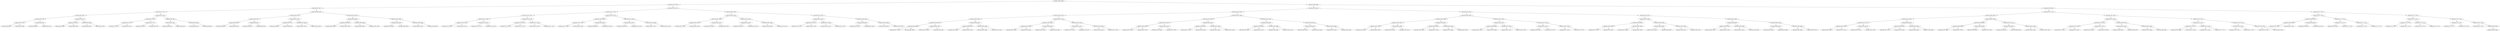 digraph G{
1318997209 [label="Node{data=[4386, 4386]}"]
1318997209 -> 297924141
297924141 [label="Node{data=[2700, 2700]}"]
297924141 -> 1558595783
1558595783 [label="Node{data=[987, 987]}"]
1558595783 -> 747897774
747897774 [label="Node{data=[971, 971]}"]
747897774 -> 273709665
273709665 [label="Node{data=[963, 963]}"]
273709665 -> 247371480
247371480 [label="Node{data=[959, 959]}"]
247371480 -> 1617975224
1617975224 [label="Node{data=[957, 957]}"]
1617975224 -> 1819652459
1819652459 [label="Node{data=[956, 956]}"]
1617975224 -> 2137345526
2137345526 [label="Node{data=[958, 958]}"]
247371480 -> 85396628
85396628 [label="Node{data=[961, 961]}"]
85396628 -> 1740129817
1740129817 [label="Node{data=[960, 960]}"]
85396628 -> 646401388
646401388 [label="Node{data=[962, 962]}"]
273709665 -> 1935195831
1935195831 [label="Node{data=[967, 967]}"]
1935195831 -> 1310097380
1310097380 [label="Node{data=[965, 965]}"]
1310097380 -> 1807442097
1807442097 [label="Node{data=[964, 964]}"]
1310097380 -> 2001452167
2001452167 [label="Node{data=[966, 966]}"]
1935195831 -> 1104153055
1104153055 [label="Node{data=[969, 969]}"]
1104153055 -> 1011132254
1011132254 [label="Node{data=[968, 968]}"]
1104153055 -> 214623887
214623887 [label="Node{data=[970, 970]}"]
747897774 -> 651156501
651156501 [label="Node{data=[979, 979]}"]
651156501 -> 1729148898
1729148898 [label="Node{data=[975, 975]}"]
1729148898 -> 2130153993
2130153993 [label="Node{data=[973, 973]}"]
2130153993 -> 634580422
634580422 [label="Node{data=[972, 972]}"]
2130153993 -> 2108011037
2108011037 [label="Node{data=[974, 974]}"]
1729148898 -> 535344620
535344620 [label="Node{data=[977, 977]}"]
535344620 -> 1573723074
1573723074 [label="Node{data=[976, 976]}"]
535344620 -> 1875075424
1875075424 [label="Node{data=[978, 978]}"]
651156501 -> 1067844575
1067844575 [label="Node{data=[983, 983]}"]
1067844575 -> 1698403858
1698403858 [label="Node{data=[981, 981]}"]
1698403858 -> 1352503932
1352503932 [label="Node{data=[980, 980]}"]
1698403858 -> 606155118
606155118 [label="Node{data=[982, 982]}"]
1067844575 -> 731281102
731281102 [label="Node{data=[985, 985]}"]
731281102 -> 304414376
304414376 [label="Node{data=[984, 984]}"]
731281102 -> 781615330
781615330 [label="Node{data=[986, 986]}"]
1558595783 -> 51478047
51478047 [label="Node{data=[2684, 2684]}"]
51478047 -> 464079029
464079029 [label="Node{data=[995, 995]}"]
464079029 -> 776807638
776807638 [label="Node{data=[991, 991]}"]
776807638 -> 885399661
885399661 [label="Node{data=[989, 989]}"]
885399661 -> 1009729900
1009729900 [label="Node{data=[988, 988]}"]
885399661 -> 1838303932
1838303932 [label="Node{data=[990, 990]}"]
776807638 -> 717142092
717142092 [label="Node{data=[993, 993]}"]
717142092 -> 796799038
796799038 [label="Node{data=[992, 992]}"]
717142092 -> 1763455132
1763455132 [label="Node{data=[994, 994]}"]
464079029 -> 371478697
371478697 [label="Node{data=[1000, 1000]}"]
371478697 -> 1233643257
1233643257 [label="Node{data=[997, 997]}"]
1233643257 -> 396808247
396808247 [label="Node{data=[996, 996]}"]
1233643257 -> 532056719
532056719 [label="Node{data=[998, 998]}"]
371478697 -> 732115144
732115144 [label="Node{data=[2682, 2682]}"]
732115144 -> 1566948203
1566948203 [label="Node{data=[2203, 2203]}"]
732115144 -> 2095312792
2095312792 [label="Node{data=[2683, 2683]}"]
51478047 -> 1470820473
1470820473 [label="Node{data=[2692, 2692]}"]
1470820473 -> 1698545460
1698545460 [label="Node{data=[2688, 2688]}"]
1698545460 -> 359919131
359919131 [label="Node{data=[2686, 2686]}"]
359919131 -> 1989102594
1989102594 [label="Node{data=[2685, 2685]}"]
359919131 -> 1982219154
1982219154 [label="Node{data=[2687, 2687]}"]
1698545460 -> 2120914557
2120914557 [label="Node{data=[2690, 2690]}"]
2120914557 -> 1952693405
1952693405 [label="Node{data=[2689, 2689]}"]
2120914557 -> 2013270351
2013270351 [label="Node{data=[2691, 2691]}"]
1470820473 -> 1014953742
1014953742 [label="Node{data=[2696, 2696]}"]
1014953742 -> 369973122
369973122 [label="Node{data=[2694, 2694]}"]
369973122 -> 2137233034
2137233034 [label="Node{data=[2693, 2693]}"]
369973122 -> 126974528
126974528 [label="Node{data=[2695, 2695]}"]
1014953742 -> 1285307195
1285307195 [label="Node{data=[2698, 2698]}"]
1285307195 -> 819057773
819057773 [label="Node{data=[2697, 2697]}"]
1285307195 -> 1399178043
1399178043 [label="Node{data=[2699, 2699]}"]
297924141 -> 1605038189
1605038189 [label="Node{data=[3420, 3420]}"]
1605038189 -> 1925336384
1925336384 [label="Node{data=[2752, 2752]}"]
1925336384 -> 1276026313
1276026313 [label="Node{data=[2744, 2744]}"]
1276026313 -> 823128936
823128936 [label="Node{data=[2740, 2740]}"]
823128936 -> 967722172
967722172 [label="Node{data=[2738, 2738]}"]
967722172 -> 1508292228
1508292228 [label="Node{data=[2703, 2703]}"]
967722172 -> 1631488164
1631488164 [label="Node{data=[2739, 2739]}"]
823128936 -> 803513176
803513176 [label="Node{data=[2742, 2742]}"]
803513176 -> 1688504764
1688504764 [label="Node{data=[2741, 2741]}"]
803513176 -> 144331066
144331066 [label="Node{data=[2743, 2743]}"]
1276026313 -> 494179109
494179109 [label="Node{data=[2748, 2748]}"]
494179109 -> 394268080
394268080 [label="Node{data=[2746, 2746]}"]
394268080 -> 1470730133
1470730133 [label="Node{data=[2745, 2745]}"]
394268080 -> 232785883
232785883 [label="Node{data=[2747, 2747]}"]
494179109 -> 884228345
884228345 [label="Node{data=[2750, 2750]}"]
884228345 -> 592324178
592324178 [label="Node{data=[2749, 2749]}"]
884228345 -> 939577481
939577481 [label="Node{data=[2751, 2751]}"]
1925336384 -> 894682765
894682765 [label="Node{data=[3412, 3412]}"]
894682765 -> 595000150
595000150 [label="Node{data=[2944, 2944]}"]
595000150 -> 1901602268
1901602268 [label="Node{data=[2755, 2755]}"]
1901602268 -> 1331832806
1331832806 [label="Node{data=[2753, 2753]}"]
1901602268 -> 1689184041
1689184041 [label="Node{data=[2943, 2943]}"]
595000150 -> 1880497313
1880497313 [label="Node{data=[2946, 2946]}"]
1880497313 -> 1079030202
1079030202 [label="Node{data=[2945, 2945]}"]
1880497313 -> 508814145
508814145 [label="Node{data=[2947, 2947]}"]
894682765 -> 223856653
223856653 [label="Node{data=[3416, 3416]}"]
223856653 -> 1306799634
1306799634 [label="Node{data=[3414, 3414]}"]
1306799634 -> 142383989
142383989 [label="Node{data=[3413, 3413]}"]
1306799634 -> 154417360
154417360 [label="Node{data=[3415, 3415]}"]
223856653 -> 982552155
982552155 [label="Node{data=[3418, 3418]}"]
982552155 -> 1449702309
1449702309 [label="Node{data=[3417, 3417]}"]
982552155 -> 975387950
975387950 [label="Node{data=[3419, 3419]}"]
1605038189 -> 309948418
309948418 [label="Node{data=[4365, 4365]}"]
309948418 -> 749065792
749065792 [label="Node{data=[4254, 4254]}"]
749065792 -> 1069788650
1069788650 [label="Node{data=[3424, 3424]}"]
1069788650 -> 472526193
472526193 [label="Node{data=[3422, 3422]}"]
472526193 -> 1166718870
1166718870 [label="Node{data=[3421, 3421]}"]
472526193 -> 1193246385
1193246385 [label="Node{data=[3423, 3423]}"]
1069788650 -> 1704015685
1704015685 [label="Node{data=[3426, 3426]}"]
1704015685 -> 681430819
681430819 [label="Node{data=[3425, 3425]}"]
1704015685 -> 951839649
951839649 [label="Node{data=[3430, 3430]}"]
749065792 -> 74309873
74309873 [label="Node{data=[4328, 4328]}"]
74309873 -> 1747633190
1747633190 [label="Node{data=[4326, 4326]}"]
1747633190 -> 780724951
780724951 [label="Node{data=[4325, 4325]}"]
1747633190 -> 1225390660
1225390660 [label="Node{data=[4327, 4327]}"]
74309873 -> 579396092
579396092 [label="Node{data=[4330, 4330]}"]
579396092 -> 473766527
473766527 [label="Node{data=[4329, 4329]}"]
579396092 -> 1963623805
1963623805 [label="Node{data=[4331, 4331]}"]
309948418 -> 1935116866
1935116866 [label="Node{data=[4378, 4378]}"]
1935116866 -> 380965589
380965589 [label="Node{data=[4374, 4374]}"]
380965589 -> 1647250590
1647250590 [label="Node{data=[4372, 4372]}"]
1647250590 -> 1127177419
1127177419 [label="Node{data=[4371, 4371]}"]
1647250590 -> 208001910
208001910 [label="Node{data=[4373, 4373]}"]
380965589 -> 846746517
846746517 [label="Node{data=[4376, 4376]}"]
846746517 -> 682226360
682226360 [label="Node{data=[4375, 4375]}"]
846746517 -> 299448930
299448930 [label="Node{data=[4377, 4377]}"]
1935116866 -> 868613444
868613444 [label="Node{data=[4382, 4382]}"]
868613444 -> 1129440338
1129440338 [label="Node{data=[4380, 4380]}"]
1129440338 -> 604693170
604693170 [label="Node{data=[4379, 4379]}"]
1129440338 -> 2086192763
2086192763 [label="Node{data=[4381, 4381]}"]
868613444 -> 1617640297
1617640297 [label="Node{data=[4384, 4384]}"]
1617640297 -> 752103490
752103490 [label="Node{data=[4383, 4383]}"]
1617640297 -> 1605912600
1605912600 [label="Node{data=[4385, 4385]}"]
1318997209 -> 1701389962
1701389962 [label="Node{data=[4668, 4668]}"]
1701389962 -> 1558243645
1558243645 [label="Node{data=[4450, 4450]}"]
1558243645 -> 1371247811
1371247811 [label="Node{data=[4418, 4418]}"]
1371247811 -> 1281289828
1281289828 [label="Node{data=[4402, 4402]}"]
1281289828 -> 1613745171
1613745171 [label="Node{data=[4394, 4394]}"]
1613745171 -> 1004365866
1004365866 [label="Node{data=[4390, 4390]}"]
1004365866 -> 911080990
911080990 [label="Node{data=[4388, 4388]}"]
911080990 -> 232459133
232459133 [label="Node{data=[4387, 4387]}"]
911080990 -> 327815553
327815553 [label="Node{data=[4389, 4389]}"]
1004365866 -> 1137096674
1137096674 [label="Node{data=[4392, 4392]}"]
1137096674 -> 446831754
446831754 [label="Node{data=[4391, 4391]}"]
1137096674 -> 1341619264
1341619264 [label="Node{data=[4393, 4393]}"]
1613745171 -> 213023270
213023270 [label="Node{data=[4398, 4398]}"]
213023270 -> 2050864629
2050864629 [label="Node{data=[4396, 4396]}"]
2050864629 -> 1886498932
1886498932 [label="Node{data=[4395, 4395]}"]
2050864629 -> 68212550
68212550 [label="Node{data=[4397, 4397]}"]
213023270 -> 460127912
460127912 [label="Node{data=[4400, 4400]}"]
460127912 -> 208237101
208237101 [label="Node{data=[4399, 4399]}"]
460127912 -> 1902543300
1902543300 [label="Node{data=[4401, 4401]}"]
1281289828 -> 1934541385
1934541385 [label="Node{data=[4410, 4410]}"]
1934541385 -> 262929206
262929206 [label="Node{data=[4406, 4406]}"]
262929206 -> 1217661172
1217661172 [label="Node{data=[4404, 4404]}"]
1217661172 -> 230279299
230279299 [label="Node{data=[4403, 4403]}"]
1217661172 -> 140517367
140517367 [label="Node{data=[4405, 4405]}"]
262929206 -> 1489123206
1489123206 [label="Node{data=[4408, 4408]}"]
1489123206 -> 821643202
821643202 [label="Node{data=[4407, 4407]}"]
1489123206 -> 1942453390
1942453390 [label="Node{data=[4409, 4409]}"]
1934541385 -> 2077248166
2077248166 [label="Node{data=[4414, 4414]}"]
2077248166 -> 854010973
854010973 [label="Node{data=[4412, 4412]}"]
854010973 -> 1213901460
1213901460 [label="Node{data=[4411, 4411]}"]
854010973 -> 3251229
3251229 [label="Node{data=[4413, 4413]}"]
2077248166 -> 2043507655
2043507655 [label="Node{data=[4416, 4416]}"]
2043507655 -> 1925393767
1925393767 [label="Node{data=[4415, 4415]}"]
2043507655 -> 1875912609
1875912609 [label="Node{data=[4417, 4417]}"]
1371247811 -> 1661833010
1661833010 [label="Node{data=[4434, 4434]}"]
1661833010 -> 1909234655
1909234655 [label="Node{data=[4426, 4426]}"]
1909234655 -> 437205140
437205140 [label="Node{data=[4422, 4422]}"]
437205140 -> 1947003227
1947003227 [label="Node{data=[4420, 4420]}"]
1947003227 -> 2071432439
2071432439 [label="Node{data=[4419, 4419]}"]
1947003227 -> 1861284389
1861284389 [label="Node{data=[4421, 4421]}"]
437205140 -> 232307959
232307959 [label="Node{data=[4424, 4424]}"]
232307959 -> 512608806
512608806 [label="Node{data=[4423, 4423]}"]
232307959 -> 1499131188
1499131188 [label="Node{data=[4425, 4425]}"]
1909234655 -> 810700256
810700256 [label="Node{data=[4430, 4430]}"]
810700256 -> 2024103961
2024103961 [label="Node{data=[4428, 4428]}"]
2024103961 -> 134826449
134826449 [label="Node{data=[4427, 4427]}"]
2024103961 -> 104085161
104085161 [label="Node{data=[4429, 4429]}"]
810700256 -> 606815938
606815938 [label="Node{data=[4432, 4432]}"]
606815938 -> 2010992630
2010992630 [label="Node{data=[4431, 4431]}"]
606815938 -> 903399197
903399197 [label="Node{data=[4433, 4433]}"]
1661833010 -> 318652017
318652017 [label="Node{data=[4442, 4442]}"]
318652017 -> 1822255034
1822255034 [label="Node{data=[4438, 4438]}"]
1822255034 -> 1906452256
1906452256 [label="Node{data=[4436, 4436]}"]
1906452256 -> 45213222
45213222 [label="Node{data=[4435, 4435]}"]
1906452256 -> 1642024375
1642024375 [label="Node{data=[4437, 4437]}"]
1822255034 -> 1719158401
1719158401 [label="Node{data=[4440, 4440]}"]
1719158401 -> 109307465
109307465 [label="Node{data=[4439, 4439]}"]
1719158401 -> 185507945
185507945 [label="Node{data=[4441, 4441]}"]
318652017 -> 279443018
279443018 [label="Node{data=[4446, 4446]}"]
279443018 -> 886040209
886040209 [label="Node{data=[4444, 4444]}"]
886040209 -> 770174959
770174959 [label="Node{data=[4443, 4443]}"]
886040209 -> 1393823698
1393823698 [label="Node{data=[4445, 4445]}"]
279443018 -> 2091820636
2091820636 [label="Node{data=[4448, 4448]}"]
2091820636 -> 933116982
933116982 [label="Node{data=[4447, 4447]}"]
2091820636 -> 622077373
622077373 [label="Node{data=[4449, 4449]}"]
1558243645 -> 1443742802
1443742802 [label="Node{data=[4578, 4578]}"]
1443742802 -> 1603798153
1603798153 [label="Node{data=[4466, 4466]}"]
1603798153 -> 430042304
430042304 [label="Node{data=[4458, 4458]}"]
430042304 -> 496765828
496765828 [label="Node{data=[4454, 4454]}"]
496765828 -> 621503281
621503281 [label="Node{data=[4452, 4452]}"]
621503281 -> 984127317
984127317 [label="Node{data=[4451, 4451]}"]
621503281 -> 754563884
754563884 [label="Node{data=[4453, 4453]}"]
496765828 -> 1363428636
1363428636 [label="Node{data=[4456, 4456]}"]
1363428636 -> 791193326
791193326 [label="Node{data=[4455, 4455]}"]
1363428636 -> 1363451489
1363451489 [label="Node{data=[4457, 4457]}"]
430042304 -> 805666750
805666750 [label="Node{data=[4462, 4462]}"]
805666750 -> 1134206983
1134206983 [label="Node{data=[4460, 4460]}"]
1134206983 -> 695165260
695165260 [label="Node{data=[4459, 4459]}"]
1134206983 -> 1546474902
1546474902 [label="Node{data=[4461, 4461]}"]
805666750 -> 1196304674
1196304674 [label="Node{data=[4464, 4464]}"]
1196304674 -> 1363293012
1363293012 [label="Node{data=[4463, 4463]}"]
1196304674 -> 66411825
66411825 [label="Node{data=[4465, 4465]}"]
1603798153 -> 893528380
893528380 [label="Node{data=[4505, 4505]}"]
893528380 -> 66257295
66257295 [label="Node{data=[4470, 4470]}"]
66257295 -> 1131104822
1131104822 [label="Node{data=[4468, 4468]}"]
1131104822 -> 1784581055
1784581055 [label="Node{data=[4467, 4467]}"]
1131104822 -> 1324434433
1324434433 [label="Node{data=[4469, 4469]}"]
66257295 -> 1435884329
1435884329 [label="Node{data=[4472, 4472]}"]
1435884329 -> 1287000407
1287000407 [label="Node{data=[4471, 4471]}"]
1435884329 -> 1378576397
1378576397 [label="Node{data=[4473, 4473]}"]
893528380 -> 381611781
381611781 [label="Node{data=[4574, 4574]}"]
381611781 -> 1829315176
1829315176 [label="Node{data=[4572, 4572]}"]
1829315176 -> 298433079
298433079 [label="Node{data=[4566, 4566]}"]
1829315176 -> 405521155
405521155 [label="Node{data=[4573, 4573]}"]
381611781 -> 2039267780
2039267780 [label="Node{data=[4576, 4576]}"]
2039267780 -> 1571993343
1571993343 [label="Node{data=[4575, 4575]}"]
2039267780 -> 24553340
24553340 [label="Node{data=[4577, 4577]}"]
1443742802 -> 1191403402
1191403402 [label="Node{data=[4652, 4652]}"]
1191403402 -> 1486758991
1486758991 [label="Node{data=[4586, 4586]}"]
1486758991 -> 273904877
273904877 [label="Node{data=[4582, 4582]}"]
273904877 -> 606764252
606764252 [label="Node{data=[4580, 4580]}"]
606764252 -> 2030602460
2030602460 [label="Node{data=[4579, 4579]}"]
606764252 -> 1352497134
1352497134 [label="Node{data=[4581, 4581]}"]
273904877 -> 1541571852
1541571852 [label="Node{data=[4584, 4584]}"]
1541571852 -> 744087088
744087088 [label="Node{data=[4583, 4583]}"]
1541571852 -> 296418575
296418575 [label="Node{data=[4585, 4585]}"]
1486758991 -> 716425939
716425939 [label="Node{data=[4590, 4590]}"]
716425939 -> 1698099308
1698099308 [label="Node{data=[4588, 4588]}"]
1698099308 -> 125573796
125573796 [label="Node{data=[4587, 4587]}"]
1698099308 -> 1106828737
1106828737 [label="Node{data=[4589, 4589]}"]
716425939 -> 1965650559
1965650559 [label="Node{data=[4592, 4592]}"]
1965650559 -> 667830566
667830566 [label="Node{data=[4591, 4591]}"]
1965650559 -> 1082183233
1082183233 [label="Node{data=[4651, 4651]}"]
1191403402 -> 1200686405
1200686405 [label="Node{data=[4660, 4660]}"]
1200686405 -> 2039823682
2039823682 [label="Node{data=[4656, 4656]}"]
2039823682 -> 751295535
751295535 [label="Node{data=[4654, 4654]}"]
751295535 -> 1785982256
1785982256 [label="Node{data=[4653, 4653]}"]
751295535 -> 621245974
621245974 [label="Node{data=[4655, 4655]}"]
2039823682 -> 1965568217
1965568217 [label="Node{data=[4658, 4658]}"]
1965568217 -> 1729932535
1729932535 [label="Node{data=[4657, 4657]}"]
1965568217 -> 317966153
317966153 [label="Node{data=[4659, 4659]}"]
1200686405 -> 215659719
215659719 [label="Node{data=[4664, 4664]}"]
215659719 -> 952169341
952169341 [label="Node{data=[4662, 4662]}"]
952169341 -> 985242502
985242502 [label="Node{data=[4661, 4661]}"]
952169341 -> 922540567
922540567 [label="Node{data=[4663, 4663]}"]
215659719 -> 1876507779
1876507779 [label="Node{data=[4666, 4666]}"]
1876507779 -> 1354588446
1354588446 [label="Node{data=[4665, 4665]}"]
1876507779 -> 640595236
640595236 [label="Node{data=[4667, 4667]}"]
1701389962 -> 1985150868
1985150868 [label="Node{data=[5884, 5884]}"]
1985150868 -> 1347021049
1347021049 [label="Node{data=[5471, 5471]}"]
1347021049 -> 1808254591
1808254591 [label="Node{data=[4684, 4684]}"]
1808254591 -> 940825014
940825014 [label="Node{data=[4676, 4676]}"]
940825014 -> 1499213695
1499213695 [label="Node{data=[4672, 4672]}"]
1499213695 -> 1179458189
1179458189 [label="Node{data=[4670, 4670]}"]
1179458189 -> 334284805
334284805 [label="Node{data=[4669, 4669]}"]
1179458189 -> 898919847
898919847 [label="Node{data=[4671, 4671]}"]
1499213695 -> 227253181
227253181 [label="Node{data=[4674, 4674]}"]
227253181 -> 599552499
599552499 [label="Node{data=[4673, 4673]}"]
227253181 -> 1457858913
1457858913 [label="Node{data=[4675, 4675]}"]
940825014 -> 1082822479
1082822479 [label="Node{data=[4680, 4680]}"]
1082822479 -> 294498960
294498960 [label="Node{data=[4678, 4678]}"]
294498960 -> 1375632059
1375632059 [label="Node{data=[4677, 4677]}"]
294498960 -> 774893508
774893508 [label="Node{data=[4679, 4679]}"]
1082822479 -> 978058681
978058681 [label="Node{data=[4682, 4682]}"]
978058681 -> 1185861970
1185861970 [label="Node{data=[4681, 4681]}"]
978058681 -> 1688682654
1688682654 [label="Node{data=[4683, 4683]}"]
1808254591 -> 891798017
891798017 [label="Node{data=[4692, 4692]}"]
891798017 -> 1357141801
1357141801 [label="Node{data=[4688, 4688]}"]
1357141801 -> 1617967142
1617967142 [label="Node{data=[4686, 4686]}"]
1617967142 -> 1041053446
1041053446 [label="Node{data=[4685, 4685]}"]
1617967142 -> 892456204
892456204 [label="Node{data=[4687, 4687]}"]
1357141801 -> 1193183644
1193183644 [label="Node{data=[4690, 4690]}"]
1193183644 -> 651049041
651049041 [label="Node{data=[4689, 4689]}"]
1193183644 -> 1898745481
1898745481 [label="Node{data=[4691, 4691]}"]
891798017 -> 1255044109
1255044109 [label="Node{data=[5441, 5441]}"]
1255044109 -> 2033145505
2033145505 [label="Node{data=[4694, 4694]}"]
2033145505 -> 779412837
779412837 [label="Node{data=[4693, 4693]}"]
2033145505 -> 993623780
993623780 [label="Node{data=[4695, 4695]}"]
1255044109 -> 49154962
49154962 [label="Node{data=[5446, 5446]}"]
49154962 -> 24633136
24633136 [label="Node{data=[5445, 5445]}"]
49154962 -> 144793014
144793014 [label="Node{data=[5447, 5447]}"]
1347021049 -> 2023738392
2023738392 [label="Node{data=[5487, 5487]}"]
2023738392 -> 182450690
182450690 [label="Node{data=[5479, 5479]}"]
182450690 -> 896412214
896412214 [label="Node{data=[5475, 5475]}"]
896412214 -> 924880320
924880320 [label="Node{data=[5473, 5473]}"]
924880320 -> 836335664
836335664 [label="Node{data=[5472, 5472]}"]
924880320 -> 1143184355
1143184355 [label="Node{data=[5474, 5474]}"]
896412214 -> 5777099
5777099 [label="Node{data=[5477, 5477]}"]
5777099 -> 858125709
858125709 [label="Node{data=[5476, 5476]}"]
5777099 -> 1237779233
1237779233 [label="Node{data=[5478, 5478]}"]
182450690 -> 300119417
300119417 [label="Node{data=[5483, 5483]}"]
300119417 -> 1355577328
1355577328 [label="Node{data=[5481, 5481]}"]
1355577328 -> 1289320953
1289320953 [label="Node{data=[5480, 5480]}"]
1355577328 -> 1031185736
1031185736 [label="Node{data=[5482, 5482]}"]
300119417 -> 934565666
934565666 [label="Node{data=[5485, 5485]}"]
934565666 -> 74761683
74761683 [label="Node{data=[5484, 5484]}"]
934565666 -> 65364501
65364501 [label="Node{data=[5486, 5486]}"]
2023738392 -> 187812804
187812804 [label="Node{data=[5718, 5718]}"]
187812804 -> 506036423
506036423 [label="Node{data=[5714, 5714]}"]
506036423 -> 1020363916
1020363916 [label="Node{data=[5712, 5712]}"]
1020363916 -> 344763593
344763593 [label="Node{data=[5488, 5488]}"]
1020363916 -> 291908215
291908215 [label="Node{data=[5713, 5713]}"]
506036423 -> 1125887780
1125887780 [label="Node{data=[5716, 5716]}"]
1125887780 -> 1943971375
1943971375 [label="Node{data=[5715, 5715]}"]
1125887780 -> 38123129
38123129 [label="Node{data=[5717, 5717]}"]
187812804 -> 584057300
584057300 [label="Node{data=[5722, 5722]}"]
584057300 -> 1017964581
1017964581 [label="Node{data=[5720, 5720]}"]
1017964581 -> 977657409
977657409 [label="Node{data=[5719, 5719]}"]
1017964581 -> 354177294
354177294 [label="Node{data=[5721, 5721]}"]
584057300 -> 929053912
929053912 [label="Node{data=[5754, 5754]}"]
929053912 -> 1825970129
1825970129 [label="Node{data=[5723, 5723]}"]
929053912 -> 2020965340
2020965340 [label="Node{data=[5870, 5870]}"]
1985150868 -> 261538301
261538301 [label="Node{data=[7718, 7718]}"]
261538301 -> 958839339
958839339 [label="Node{data=[7579, 7579]}"]
958839339 -> 1704086081
1704086081 [label="Node{data=[6236, 6236]}"]
1704086081 -> 921331380
921331380 [label="Node{data=[6099, 6099]}"]
921331380 -> 264949949
264949949 [label="Node{data=[5931, 5931]}"]
921331380 -> 53597325
53597325 [label="Node{data=[6125, 6125]}"]
1704086081 -> 1954957032
1954957032 [label="Node{data=[6284, 6284]}"]
1954957032 -> 289161482
289161482 [label="Node{data=[6258, 6258]}"]
1954957032 -> 1219110056
1219110056 [label="Node{data=[6510, 6510]}"]
958839339 -> 1160905868
1160905868 [label="Node{data=[7714, 7714]}"]
1160905868 -> 54901700
54901700 [label="Node{data=[7712, 7712]}"]
54901700 -> 1879215799
1879215799 [label="Node{data=[7654, 7654]}"]
54901700 -> 1771338619
1771338619 [label="Node{data=[7713, 7713]}"]
1160905868 -> 1012339873
1012339873 [label="Node{data=[7716, 7716]}"]
1012339873 -> 308417396
308417396 [label="Node{data=[7715, 7715]}"]
1012339873 -> 1995522233
1995522233 [label="Node{data=[7717, 7717]}"]
261538301 -> 1022665407
1022665407 [label="Node{data=[7726, 7726]}"]
1022665407 -> 948063132
948063132 [label="Node{data=[7722, 7722]}"]
948063132 -> 989402699
989402699 [label="Node{data=[7720, 7720]}"]
989402699 -> 1190227237
1190227237 [label="Node{data=[7719, 7719]}"]
989402699 -> 1602866718
1602866718 [label="Node{data=[7721, 7721]}"]
948063132 -> 1979560152
1979560152 [label="Node{data=[7724, 7724]}"]
1979560152 -> 121940834
121940834 [label="Node{data=[7723, 7723]}"]
1979560152 -> 1251047146
1251047146 [label="Node{data=[7725, 7725]}"]
1022665407 -> 1534703768
1534703768 [label="Node{data=[7730, 7730]}"]
1534703768 -> 1125824607
1125824607 [label="Node{data=[7728, 7728]}"]
1125824607 -> 1629951205
1629951205 [label="Node{data=[7727, 7727]}"]
1125824607 -> 549459981
549459981 [label="Node{data=[7729, 7729]}"]
1534703768 -> 921422325
921422325 [label="Node{data=[7837, 7837]}"]
921422325 -> 547706679
547706679 [label="Node{data=[7827, 7827]}"]
921422325 -> 2038235130
2038235130 [label="Node{data=[8209, 8209]}"]
2038235130 -> 1507627176
1507627176 [label="Node{data=[8365, 8365]}"]
}